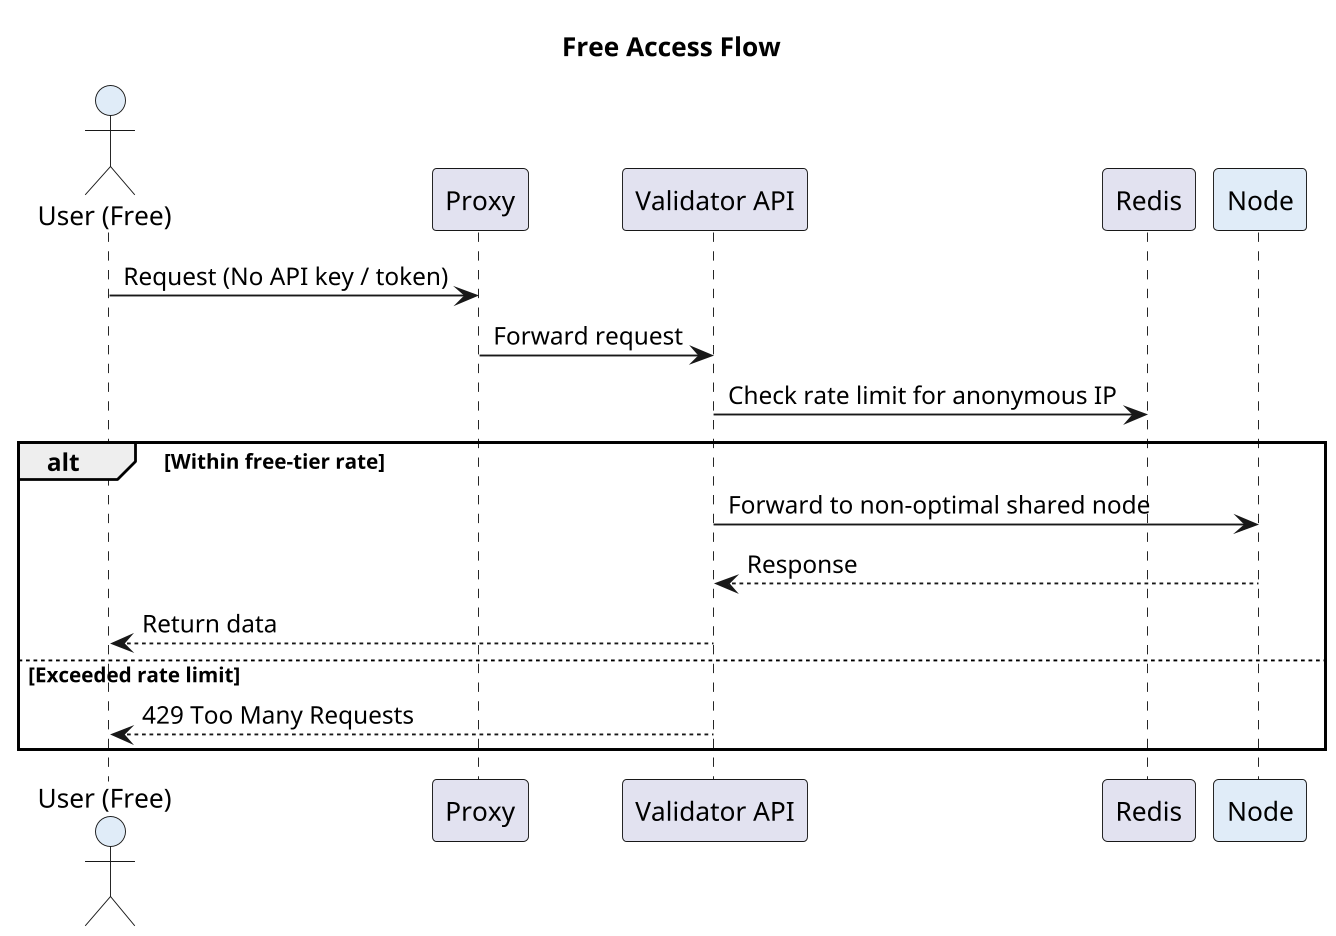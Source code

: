 @startuml
title Free Access Flow
skinparam dpi 180
skinparam wrapWidth 200

actor "User (Free)" as User #E0ECF8
participant "Proxy" as Proxy
participant "Validator API" as Api
participant "Redis" as Redis
participant "Node" as Node #E0ECF8

User -> Proxy : Request (No API key / token)
Proxy -> Api : Forward request

Api -> Redis : Check rate limit for anonymous IP
alt Within free-tier rate
    Api -> Node : Forward to non-optimal shared node
    Node --> Api : Response
    Api --> User : Return data
else Exceeded rate limit
    Api --> User : 429 Too Many Requests
end
@enduml